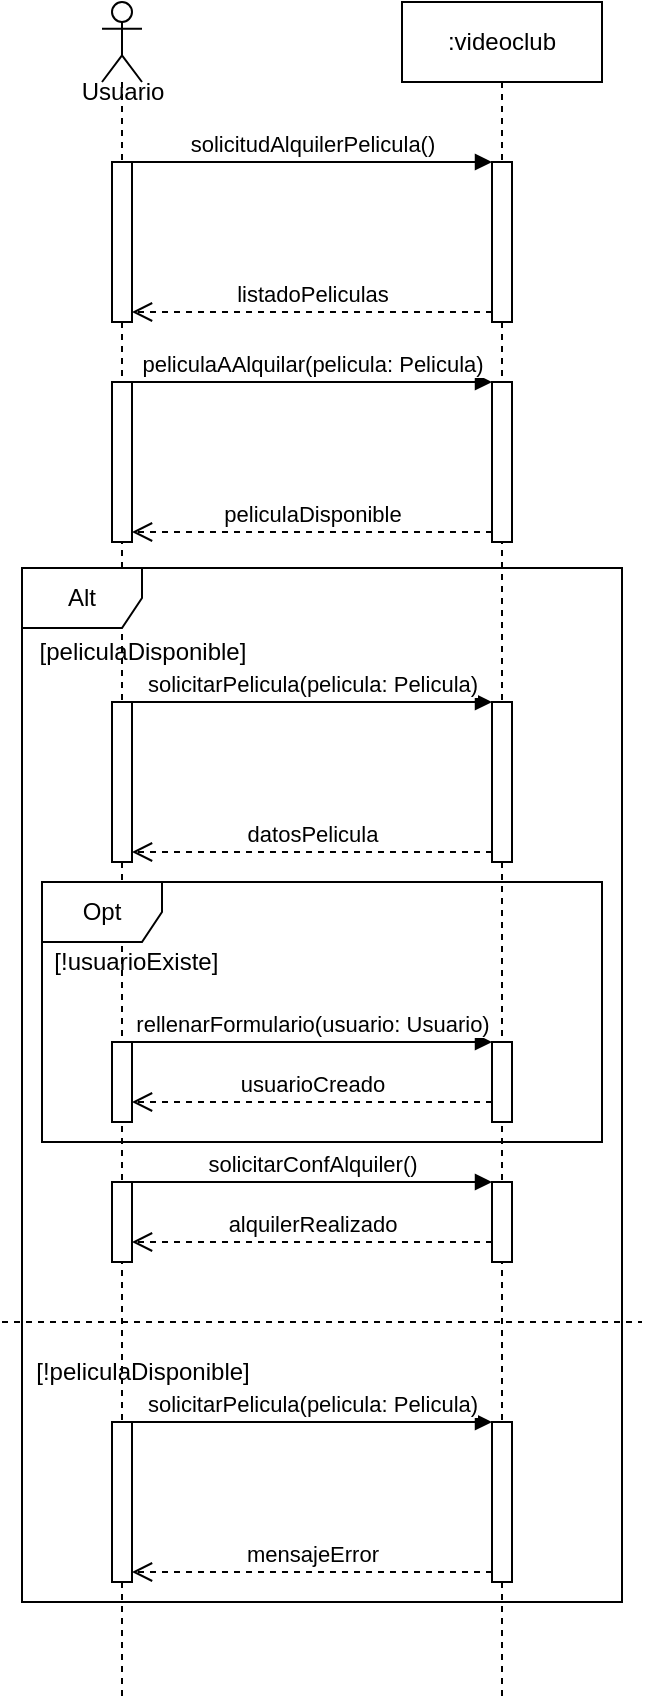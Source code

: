 <mxfile version="21.6.1" type="device">
  <diagram name="Página-1" id="i5KR3KHAbA7NBTZ6Xm-g">
    <mxGraphModel dx="1393" dy="820" grid="1" gridSize="10" guides="1" tooltips="1" connect="1" arrows="1" fold="1" page="1" pageScale="1" pageWidth="1169" pageHeight="827" math="0" shadow="0">
      <root>
        <mxCell id="0" />
        <mxCell id="1" parent="0" />
        <mxCell id="3oF6dMSj1uV6MJMy0CR5-2" value="" style="shape=umlLifeline;perimeter=lifelinePerimeter;whiteSpace=wrap;html=1;container=1;dropTarget=0;collapsible=0;recursiveResize=0;outlineConnect=0;portConstraint=eastwest;newEdgeStyle={&quot;edgeStyle&quot;:&quot;elbowEdgeStyle&quot;,&quot;elbow&quot;:&quot;vertical&quot;,&quot;curved&quot;:0,&quot;rounded&quot;:0};participant=umlActor;" vertex="1" parent="1">
          <mxGeometry x="475" width="20" height="850" as="geometry" />
        </mxCell>
        <mxCell id="3oF6dMSj1uV6MJMy0CR5-3" value=":videoclub" style="shape=umlLifeline;perimeter=lifelinePerimeter;whiteSpace=wrap;html=1;container=1;dropTarget=0;collapsible=0;recursiveResize=0;outlineConnect=0;portConstraint=eastwest;newEdgeStyle={&quot;edgeStyle&quot;:&quot;elbowEdgeStyle&quot;,&quot;elbow&quot;:&quot;vertical&quot;,&quot;curved&quot;:0,&quot;rounded&quot;:0};" vertex="1" parent="1">
          <mxGeometry x="625" width="100" height="850" as="geometry" />
        </mxCell>
        <mxCell id="3oF6dMSj1uV6MJMy0CR5-4" value="" style="html=1;points=[];perimeter=orthogonalPerimeter;outlineConnect=0;targetShapes=umlLifeline;portConstraint=eastwest;newEdgeStyle={&quot;edgeStyle&quot;:&quot;elbowEdgeStyle&quot;,&quot;elbow&quot;:&quot;vertical&quot;,&quot;curved&quot;:0,&quot;rounded&quot;:0};" vertex="1" parent="3oF6dMSj1uV6MJMy0CR5-3">
          <mxGeometry x="45" y="190" width="10" height="80" as="geometry" />
        </mxCell>
        <mxCell id="3oF6dMSj1uV6MJMy0CR5-5" value="peliculaAAlquilar(pelicula: Pelicula)" style="html=1;verticalAlign=bottom;endArrow=block;edgeStyle=elbowEdgeStyle;elbow=vertical;curved=0;rounded=0;" edge="1" parent="3oF6dMSj1uV6MJMy0CR5-3" target="3oF6dMSj1uV6MJMy0CR5-4">
          <mxGeometry relative="1" as="geometry">
            <mxPoint x="-135" y="190" as="sourcePoint" />
          </mxGeometry>
        </mxCell>
        <mxCell id="3oF6dMSj1uV6MJMy0CR5-6" value="peliculaDisponible" style="html=1;verticalAlign=bottom;endArrow=open;dashed=1;endSize=8;edgeStyle=elbowEdgeStyle;elbow=vertical;curved=0;rounded=0;" edge="1" parent="3oF6dMSj1uV6MJMy0CR5-3" source="3oF6dMSj1uV6MJMy0CR5-4">
          <mxGeometry relative="1" as="geometry">
            <mxPoint x="-135" y="265" as="targetPoint" />
          </mxGeometry>
        </mxCell>
        <mxCell id="3oF6dMSj1uV6MJMy0CR5-7" value="" style="html=1;points=[];perimeter=orthogonalPerimeter;outlineConnect=0;targetShapes=umlLifeline;portConstraint=eastwest;newEdgeStyle={&quot;edgeStyle&quot;:&quot;elbowEdgeStyle&quot;,&quot;elbow&quot;:&quot;vertical&quot;,&quot;curved&quot;:0,&quot;rounded&quot;:0};" vertex="1" parent="3oF6dMSj1uV6MJMy0CR5-3">
          <mxGeometry x="-145" y="190" width="10" height="80" as="geometry" />
        </mxCell>
        <mxCell id="3oF6dMSj1uV6MJMy0CR5-20" value="" style="html=1;points=[];perimeter=orthogonalPerimeter;outlineConnect=0;targetShapes=umlLifeline;portConstraint=eastwest;newEdgeStyle={&quot;edgeStyle&quot;:&quot;elbowEdgeStyle&quot;,&quot;elbow&quot;:&quot;vertical&quot;,&quot;curved&quot;:0,&quot;rounded&quot;:0};" vertex="1" parent="3oF6dMSj1uV6MJMy0CR5-3">
          <mxGeometry x="45" y="710" width="10" height="80" as="geometry" />
        </mxCell>
        <mxCell id="3oF6dMSj1uV6MJMy0CR5-21" value="solicitarPelicula(pelicula: Pelicula)" style="html=1;verticalAlign=bottom;endArrow=block;edgeStyle=elbowEdgeStyle;elbow=vertical;curved=0;rounded=0;" edge="1" target="3oF6dMSj1uV6MJMy0CR5-20" parent="3oF6dMSj1uV6MJMy0CR5-3">
          <mxGeometry relative="1" as="geometry">
            <mxPoint x="-135" y="710" as="sourcePoint" />
          </mxGeometry>
        </mxCell>
        <mxCell id="3oF6dMSj1uV6MJMy0CR5-22" value="mensajeError" style="html=1;verticalAlign=bottom;endArrow=open;dashed=1;endSize=8;edgeStyle=elbowEdgeStyle;elbow=vertical;curved=0;rounded=0;" edge="1" source="3oF6dMSj1uV6MJMy0CR5-20" parent="3oF6dMSj1uV6MJMy0CR5-3">
          <mxGeometry relative="1" as="geometry">
            <mxPoint x="-135" y="785" as="targetPoint" />
          </mxGeometry>
        </mxCell>
        <mxCell id="3oF6dMSj1uV6MJMy0CR5-23" value="" style="html=1;points=[];perimeter=orthogonalPerimeter;outlineConnect=0;targetShapes=umlLifeline;portConstraint=eastwest;newEdgeStyle={&quot;edgeStyle&quot;:&quot;elbowEdgeStyle&quot;,&quot;elbow&quot;:&quot;vertical&quot;,&quot;curved&quot;:0,&quot;rounded&quot;:0};" vertex="1" parent="3oF6dMSj1uV6MJMy0CR5-3">
          <mxGeometry x="-145" y="710" width="10" height="80" as="geometry" />
        </mxCell>
        <mxCell id="3oF6dMSj1uV6MJMy0CR5-24" value="[!peliculaDisponible]" style="text;html=1;align=center;verticalAlign=middle;resizable=0;points=[];autosize=1;strokeColor=none;fillColor=none;" vertex="1" parent="3oF6dMSj1uV6MJMy0CR5-3">
          <mxGeometry x="-195" y="670" width="130" height="30" as="geometry" />
        </mxCell>
        <mxCell id="3oF6dMSj1uV6MJMy0CR5-28" value="" style="html=1;points=[];perimeter=orthogonalPerimeter;outlineConnect=0;targetShapes=umlLifeline;portConstraint=eastwest;newEdgeStyle={&quot;edgeStyle&quot;:&quot;elbowEdgeStyle&quot;,&quot;elbow&quot;:&quot;vertical&quot;,&quot;curved&quot;:0,&quot;rounded&quot;:0};" vertex="1" parent="3oF6dMSj1uV6MJMy0CR5-3">
          <mxGeometry x="45" y="520" width="10" height="40" as="geometry" />
        </mxCell>
        <mxCell id="3oF6dMSj1uV6MJMy0CR5-29" value="rellenarFormulario(usuario: Usuario)" style="html=1;verticalAlign=bottom;endArrow=block;edgeStyle=elbowEdgeStyle;elbow=vertical;curved=0;rounded=0;" edge="1" target="3oF6dMSj1uV6MJMy0CR5-28" parent="3oF6dMSj1uV6MJMy0CR5-3">
          <mxGeometry relative="1" as="geometry">
            <mxPoint x="-135" y="520" as="sourcePoint" />
          </mxGeometry>
        </mxCell>
        <mxCell id="3oF6dMSj1uV6MJMy0CR5-30" value="usuarioCreado" style="html=1;verticalAlign=bottom;endArrow=open;dashed=1;endSize=8;edgeStyle=elbowEdgeStyle;elbow=vertical;curved=0;rounded=0;" edge="1" source="3oF6dMSj1uV6MJMy0CR5-28" parent="3oF6dMSj1uV6MJMy0CR5-3" target="3oF6dMSj1uV6MJMy0CR5-31">
          <mxGeometry relative="1" as="geometry">
            <mxPoint x="-130" y="550" as="targetPoint" />
            <Array as="points">
              <mxPoint x="-40" y="550" />
            </Array>
          </mxGeometry>
        </mxCell>
        <mxCell id="3oF6dMSj1uV6MJMy0CR5-31" value="" style="html=1;points=[];perimeter=orthogonalPerimeter;outlineConnect=0;targetShapes=umlLifeline;portConstraint=eastwest;newEdgeStyle={&quot;edgeStyle&quot;:&quot;elbowEdgeStyle&quot;,&quot;elbow&quot;:&quot;vertical&quot;,&quot;curved&quot;:0,&quot;rounded&quot;:0};" vertex="1" parent="3oF6dMSj1uV6MJMy0CR5-3">
          <mxGeometry x="-145" y="520" width="10" height="40" as="geometry" />
        </mxCell>
        <mxCell id="3oF6dMSj1uV6MJMy0CR5-32" value="" style="html=1;points=[];perimeter=orthogonalPerimeter;outlineConnect=0;targetShapes=umlLifeline;portConstraint=eastwest;newEdgeStyle={&quot;edgeStyle&quot;:&quot;elbowEdgeStyle&quot;,&quot;elbow&quot;:&quot;vertical&quot;,&quot;curved&quot;:0,&quot;rounded&quot;:0};" vertex="1" parent="3oF6dMSj1uV6MJMy0CR5-3">
          <mxGeometry x="45" y="590" width="10" height="40" as="geometry" />
        </mxCell>
        <mxCell id="3oF6dMSj1uV6MJMy0CR5-33" value="solicitarConfAlquiler()" style="html=1;verticalAlign=bottom;endArrow=block;edgeStyle=elbowEdgeStyle;elbow=vertical;curved=0;rounded=0;" edge="1" target="3oF6dMSj1uV6MJMy0CR5-32" parent="3oF6dMSj1uV6MJMy0CR5-3">
          <mxGeometry relative="1" as="geometry">
            <mxPoint x="-135" y="590" as="sourcePoint" />
          </mxGeometry>
        </mxCell>
        <mxCell id="3oF6dMSj1uV6MJMy0CR5-34" value="alquilerRealizado" style="html=1;verticalAlign=bottom;endArrow=open;dashed=1;endSize=8;edgeStyle=elbowEdgeStyle;elbow=vertical;curved=0;rounded=0;" edge="1" source="3oF6dMSj1uV6MJMy0CR5-32" target="3oF6dMSj1uV6MJMy0CR5-35" parent="3oF6dMSj1uV6MJMy0CR5-3">
          <mxGeometry relative="1" as="geometry">
            <mxPoint x="-130" y="620" as="targetPoint" />
            <Array as="points">
              <mxPoint x="-40" y="620" />
            </Array>
          </mxGeometry>
        </mxCell>
        <mxCell id="3oF6dMSj1uV6MJMy0CR5-35" value="" style="html=1;points=[];perimeter=orthogonalPerimeter;outlineConnect=0;targetShapes=umlLifeline;portConstraint=eastwest;newEdgeStyle={&quot;edgeStyle&quot;:&quot;elbowEdgeStyle&quot;,&quot;elbow&quot;:&quot;vertical&quot;,&quot;curved&quot;:0,&quot;rounded&quot;:0};" vertex="1" parent="3oF6dMSj1uV6MJMy0CR5-3">
          <mxGeometry x="-145" y="590" width="10" height="40" as="geometry" />
        </mxCell>
        <mxCell id="3oF6dMSj1uV6MJMy0CR5-8" value="" style="html=1;points=[];perimeter=orthogonalPerimeter;outlineConnect=0;targetShapes=umlLifeline;portConstraint=eastwest;newEdgeStyle={&quot;edgeStyle&quot;:&quot;elbowEdgeStyle&quot;,&quot;elbow&quot;:&quot;vertical&quot;,&quot;curved&quot;:0,&quot;rounded&quot;:0};" vertex="1" parent="1">
          <mxGeometry x="670" y="80" width="10" height="80" as="geometry" />
        </mxCell>
        <mxCell id="3oF6dMSj1uV6MJMy0CR5-9" value="solicitudAlquilerPelicula()" style="html=1;verticalAlign=bottom;endArrow=block;edgeStyle=elbowEdgeStyle;elbow=vertical;curved=0;rounded=0;" edge="1" parent="1" target="3oF6dMSj1uV6MJMy0CR5-8">
          <mxGeometry relative="1" as="geometry">
            <mxPoint x="490" y="80" as="sourcePoint" />
          </mxGeometry>
        </mxCell>
        <mxCell id="3oF6dMSj1uV6MJMy0CR5-10" value="listadoPeliculas" style="html=1;verticalAlign=bottom;endArrow=open;dashed=1;endSize=8;edgeStyle=elbowEdgeStyle;elbow=vertical;curved=0;rounded=0;" edge="1" parent="1" source="3oF6dMSj1uV6MJMy0CR5-8">
          <mxGeometry relative="1" as="geometry">
            <mxPoint x="490" y="155" as="targetPoint" />
          </mxGeometry>
        </mxCell>
        <mxCell id="3oF6dMSj1uV6MJMy0CR5-11" value="" style="html=1;points=[];perimeter=orthogonalPerimeter;outlineConnect=0;targetShapes=umlLifeline;portConstraint=eastwest;newEdgeStyle={&quot;edgeStyle&quot;:&quot;elbowEdgeStyle&quot;,&quot;elbow&quot;:&quot;vertical&quot;,&quot;curved&quot;:0,&quot;rounded&quot;:0};" vertex="1" parent="1">
          <mxGeometry x="480" y="80" width="10" height="80" as="geometry" />
        </mxCell>
        <mxCell id="3oF6dMSj1uV6MJMy0CR5-12" value="Usuario" style="text;html=1;align=center;verticalAlign=middle;resizable=0;points=[];autosize=1;strokeColor=none;fillColor=none;" vertex="1" parent="1">
          <mxGeometry x="455" y="30" width="60" height="30" as="geometry" />
        </mxCell>
        <mxCell id="3oF6dMSj1uV6MJMy0CR5-13" value="Alt" style="shape=umlFrame;whiteSpace=wrap;html=1;pointerEvents=0;" vertex="1" parent="1">
          <mxGeometry x="435" y="283" width="300" height="517" as="geometry" />
        </mxCell>
        <mxCell id="3oF6dMSj1uV6MJMy0CR5-14" value="[peliculaDisponible]" style="text;html=1;align=center;verticalAlign=middle;resizable=0;points=[];autosize=1;strokeColor=none;fillColor=none;" vertex="1" parent="1">
          <mxGeometry x="430" y="310" width="130" height="30" as="geometry" />
        </mxCell>
        <mxCell id="3oF6dMSj1uV6MJMy0CR5-19" value="" style="endArrow=none;dashed=1;html=1;rounded=0;" edge="1" parent="1">
          <mxGeometry width="50" height="50" relative="1" as="geometry">
            <mxPoint x="425" y="660" as="sourcePoint" />
            <mxPoint x="745" y="660" as="targetPoint" />
          </mxGeometry>
        </mxCell>
        <mxCell id="3oF6dMSj1uV6MJMy0CR5-15" value="" style="html=1;points=[];perimeter=orthogonalPerimeter;outlineConnect=0;targetShapes=umlLifeline;portConstraint=eastwest;newEdgeStyle={&quot;edgeStyle&quot;:&quot;elbowEdgeStyle&quot;,&quot;elbow&quot;:&quot;vertical&quot;,&quot;curved&quot;:0,&quot;rounded&quot;:0};" vertex="1" parent="1">
          <mxGeometry x="670" y="350" width="10" height="80" as="geometry" />
        </mxCell>
        <mxCell id="3oF6dMSj1uV6MJMy0CR5-16" value="solicitarPelicula(pelicula: Pelicula)" style="html=1;verticalAlign=bottom;endArrow=block;edgeStyle=elbowEdgeStyle;elbow=vertical;curved=0;rounded=0;" edge="1" target="3oF6dMSj1uV6MJMy0CR5-15" parent="1">
          <mxGeometry relative="1" as="geometry">
            <mxPoint x="490" y="350" as="sourcePoint" />
          </mxGeometry>
        </mxCell>
        <mxCell id="3oF6dMSj1uV6MJMy0CR5-17" value="datosPelicula" style="html=1;verticalAlign=bottom;endArrow=open;dashed=1;endSize=8;edgeStyle=elbowEdgeStyle;elbow=vertical;curved=0;rounded=0;" edge="1" source="3oF6dMSj1uV6MJMy0CR5-15" parent="1">
          <mxGeometry relative="1" as="geometry">
            <mxPoint x="490" y="425" as="targetPoint" />
          </mxGeometry>
        </mxCell>
        <mxCell id="3oF6dMSj1uV6MJMy0CR5-18" value="" style="html=1;points=[];perimeter=orthogonalPerimeter;outlineConnect=0;targetShapes=umlLifeline;portConstraint=eastwest;newEdgeStyle={&quot;edgeStyle&quot;:&quot;elbowEdgeStyle&quot;,&quot;elbow&quot;:&quot;vertical&quot;,&quot;curved&quot;:0,&quot;rounded&quot;:0};" vertex="1" parent="1">
          <mxGeometry x="480" y="350" width="10" height="80" as="geometry" />
        </mxCell>
        <mxCell id="3oF6dMSj1uV6MJMy0CR5-26" value="Opt" style="shape=umlFrame;whiteSpace=wrap;html=1;pointerEvents=0;" vertex="1" parent="1">
          <mxGeometry x="445" y="440" width="280" height="130" as="geometry" />
        </mxCell>
        <mxCell id="3oF6dMSj1uV6MJMy0CR5-27" value="&amp;nbsp; &amp;nbsp; [!usuarioExiste]" style="text;html=1;align=center;verticalAlign=middle;resizable=0;points=[];autosize=1;strokeColor=none;fillColor=none;" vertex="1" parent="1">
          <mxGeometry x="425" y="465" width="120" height="30" as="geometry" />
        </mxCell>
        <mxCell id="3oF6dMSj1uV6MJMy0CR5-43" value="" style="ellipse;whiteSpace=wrap;html=1;align=center;aspect=fixed;fillColor=none;strokeColor=none;resizable=0;perimeter=centerPerimeter;rotatable=0;allowArrows=0;points=[];outlineConnect=1;" vertex="1" parent="1">
          <mxGeometry x="490" y="470" width="10" height="10" as="geometry" />
        </mxCell>
      </root>
    </mxGraphModel>
  </diagram>
</mxfile>
